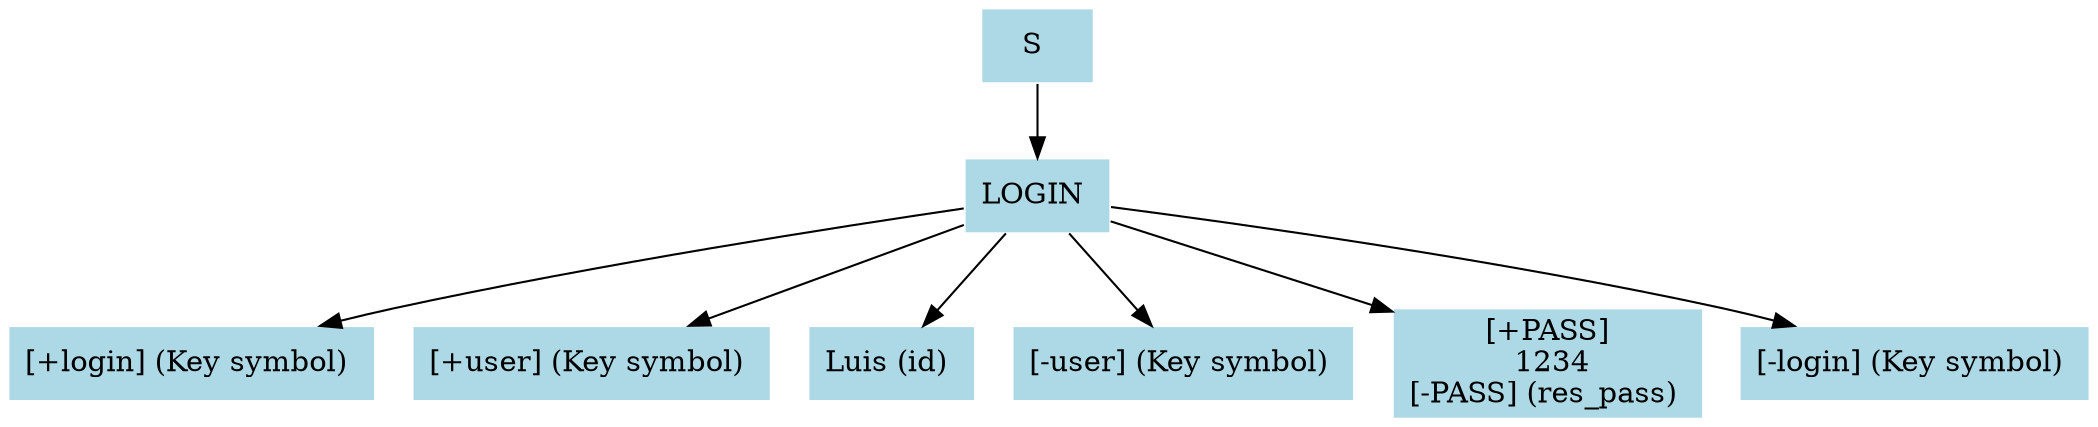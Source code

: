 digraph lista{ rankdir=TB;node[shape = box, style = filled, color = white]; nodo51314516[label="S ", fillcolor="LightBlue", style ="filled", shape="box"]; 
nodo54698358[label="LOGIN ", fillcolor="LightBlue", style ="filled", shape="box"]; 
nodo62058078[label="[+login] (Key symbol) ", fillcolor="LightBlue", style ="filled", shape="box"]; 
"nodo54698358"-> "nodo62058078" 
nodo26036812[label="[+user] (Key symbol) ", fillcolor="LightBlue", style ="filled", shape="box"]; 
"nodo54698358"-> "nodo26036812" 
nodo47311893[label="Luis (id) ", fillcolor="LightBlue", style ="filled", shape="box"]; 
"nodo54698358"-> "nodo47311893" 
nodo27199418[label="[-user] (Key symbol) ", fillcolor="LightBlue", style ="filled", shape="box"]; 
"nodo54698358"-> "nodo27199418" 
nodo9912813[label="[+PASS]
   1234  
[-PASS] (res_pass) ", fillcolor="LightBlue", style ="filled", shape="box"]; 
"nodo54698358"-> "nodo9912813" 
nodo55529408[label="[-login] (Key symbol) ", fillcolor="LightBlue", style ="filled", shape="box"]; 
"nodo54698358"-> "nodo55529408" 
"nodo51314516"-> "nodo54698358" 
}